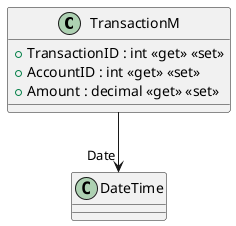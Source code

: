 @startuml
class TransactionM {
    + TransactionID : int <<get>> <<set>>
    + AccountID : int <<get>> <<set>>
    + Amount : decimal <<get>> <<set>>
}
TransactionM --> "Date" DateTime
@enduml
